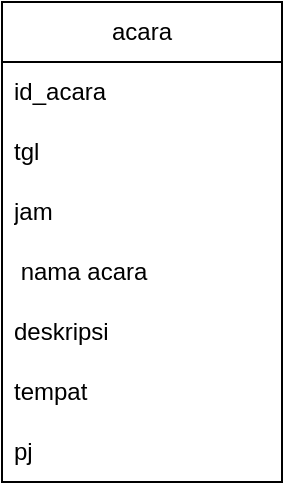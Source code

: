 <mxfile version="20.7.4" type="device"><diagram id="3pkEkKrimlBJ6Ehqv0Mf" name="Page-1"><mxGraphModel dx="933" dy="452" grid="1" gridSize="10" guides="1" tooltips="1" connect="1" arrows="1" fold="1" page="1" pageScale="1" pageWidth="850" pageHeight="1100" math="0" shadow="0"><root><mxCell id="0"/><mxCell id="1" parent="0"/><mxCell id="Vu5SlmvHN9MAbM0PTFma-1" value="acara" style="swimlane;fontStyle=0;childLayout=stackLayout;horizontal=1;startSize=30;horizontalStack=0;resizeParent=1;resizeParentMax=0;resizeLast=0;collapsible=1;marginBottom=0;whiteSpace=wrap;html=1;" vertex="1" parent="1"><mxGeometry x="160" y="200" width="140" height="240" as="geometry"/></mxCell><mxCell id="Vu5SlmvHN9MAbM0PTFma-2" value="id_acara" style="text;strokeColor=none;fillColor=none;align=left;verticalAlign=middle;spacingLeft=4;spacingRight=4;overflow=hidden;points=[[0,0.5],[1,0.5]];portConstraint=eastwest;rotatable=0;whiteSpace=wrap;html=1;" vertex="1" parent="Vu5SlmvHN9MAbM0PTFma-1"><mxGeometry y="30" width="140" height="30" as="geometry"/></mxCell><mxCell id="Vu5SlmvHN9MAbM0PTFma-3" value="tgl" style="text;strokeColor=none;fillColor=none;align=left;verticalAlign=middle;spacingLeft=4;spacingRight=4;overflow=hidden;points=[[0,0.5],[1,0.5]];portConstraint=eastwest;rotatable=0;whiteSpace=wrap;html=1;" vertex="1" parent="Vu5SlmvHN9MAbM0PTFma-1"><mxGeometry y="60" width="140" height="30" as="geometry"/></mxCell><mxCell id="Vu5SlmvHN9MAbM0PTFma-4" value="jam" style="text;strokeColor=none;fillColor=none;align=left;verticalAlign=middle;spacingLeft=4;spacingRight=4;overflow=hidden;points=[[0,0.5],[1,0.5]];portConstraint=eastwest;rotatable=0;whiteSpace=wrap;html=1;" vertex="1" parent="Vu5SlmvHN9MAbM0PTFma-1"><mxGeometry y="90" width="140" height="30" as="geometry"/></mxCell><mxCell id="Vu5SlmvHN9MAbM0PTFma-5" value="&amp;nbsp;nama acara" style="text;strokeColor=none;fillColor=none;align=left;verticalAlign=middle;spacingLeft=4;spacingRight=4;overflow=hidden;points=[[0,0.5],[1,0.5]];portConstraint=eastwest;rotatable=0;whiteSpace=wrap;html=1;" vertex="1" parent="Vu5SlmvHN9MAbM0PTFma-1"><mxGeometry y="120" width="140" height="30" as="geometry"/></mxCell><mxCell id="Vu5SlmvHN9MAbM0PTFma-6" value="deskripsi" style="text;strokeColor=none;fillColor=none;align=left;verticalAlign=middle;spacingLeft=4;spacingRight=4;overflow=hidden;points=[[0,0.5],[1,0.5]];portConstraint=eastwest;rotatable=0;whiteSpace=wrap;html=1;" vertex="1" parent="Vu5SlmvHN9MAbM0PTFma-1"><mxGeometry y="150" width="140" height="30" as="geometry"/></mxCell><mxCell id="Vu5SlmvHN9MAbM0PTFma-7" value="tempat" style="text;strokeColor=none;fillColor=none;align=left;verticalAlign=middle;spacingLeft=4;spacingRight=4;overflow=hidden;points=[[0,0.5],[1,0.5]];portConstraint=eastwest;rotatable=0;whiteSpace=wrap;html=1;" vertex="1" parent="Vu5SlmvHN9MAbM0PTFma-1"><mxGeometry y="180" width="140" height="30" as="geometry"/></mxCell><mxCell id="Vu5SlmvHN9MAbM0PTFma-8" value="pj" style="text;strokeColor=none;fillColor=none;align=left;verticalAlign=middle;spacingLeft=4;spacingRight=4;overflow=hidden;points=[[0,0.5],[1,0.5]];portConstraint=eastwest;rotatable=0;whiteSpace=wrap;html=1;" vertex="1" parent="Vu5SlmvHN9MAbM0PTFma-1"><mxGeometry y="210" width="140" height="30" as="geometry"/></mxCell></root></mxGraphModel></diagram></mxfile>